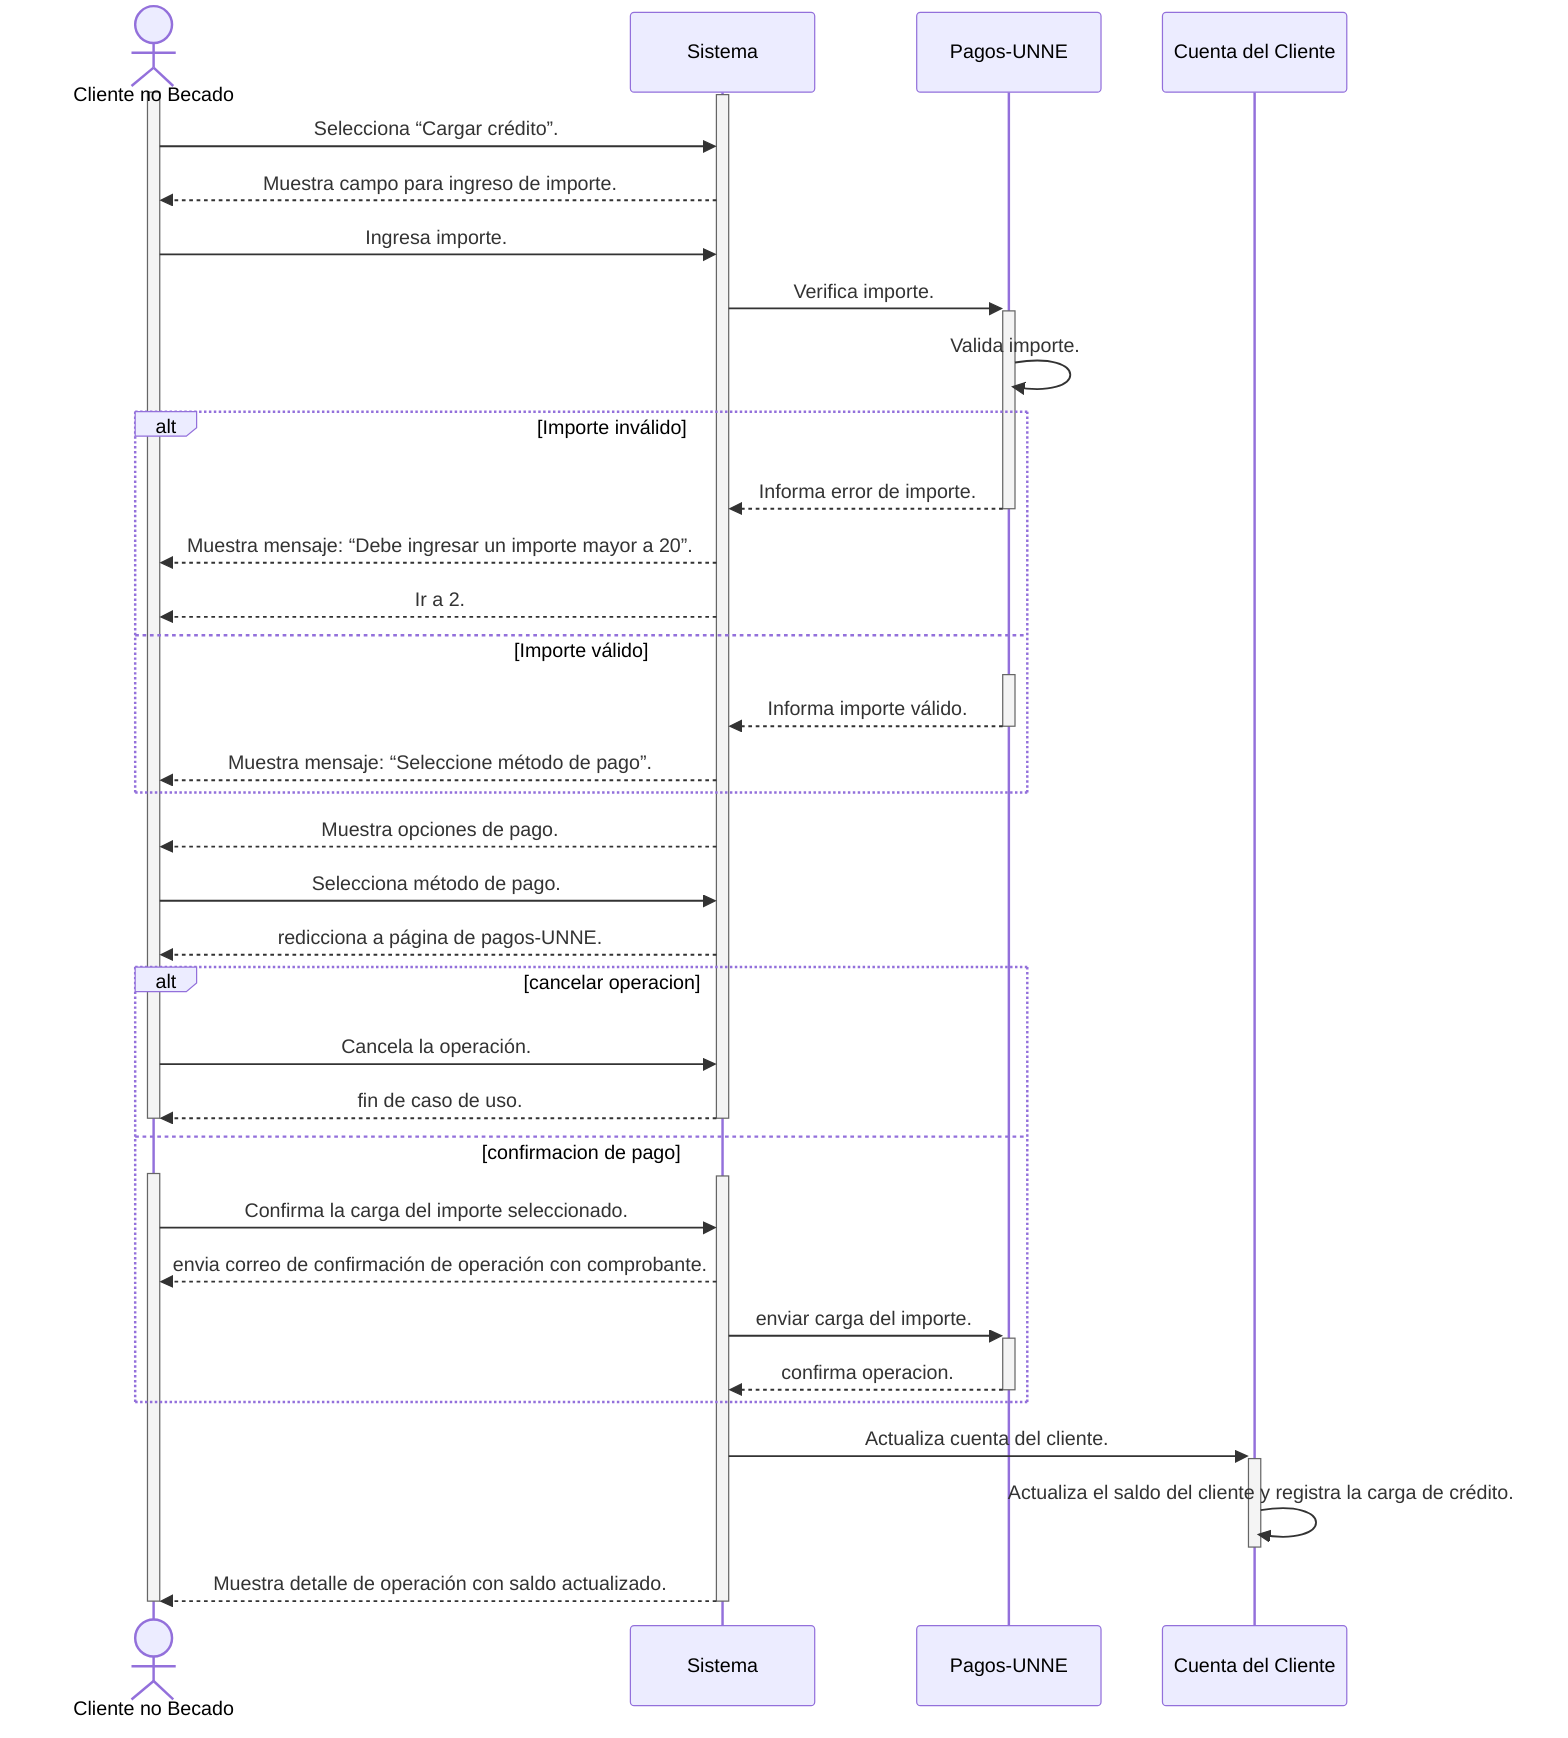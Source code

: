 sequenceDiagram
actor cliente as Cliente no Becado
participant sistema as Sistema
participant pagos as Pagos-UNNE
participant cuenta as Cuenta del Cliente

activate cliente
activate sistema
cliente->>sistema: Selecciona “Cargar crédito”.
sistema-->>cliente: Muestra campo para ingreso de importe.
cliente->>sistema: Ingresa importe.
sistema->>+pagos: Verifica importe.
pagos->>pagos: Valida importe.
alt Importe inválido
    pagos -->>- sistema: Informa error de importe.
    sistema -->> cliente: Muestra mensaje: “Debe ingresar un importe mayor a 20”.
    sistema -->> cliente: Ir a 2.
else Importe válido
    activate pagos
    pagos -->>- sistema: Informa importe válido.
    sistema -->> cliente: Muestra mensaje: “Seleccione método de pago”.
end
sistema-->>cliente: Muestra opciones de pago.
cliente->>sistema: Selecciona método de pago.
sistema-->>cliente: redicciona a página de pagos-UNNE.
alt cancelar operacion
    cliente ->> sistema:Cancela la operación.
    sistema -->> cliente: fin de caso de uso.
    deactivate cliente
    deactivate sistema
else confirmacion de pago
    activate cliente
    activate sistema
    cliente ->> sistema:Confirma la carga del importe seleccionado.
    sistema-->>cliente: envia correo de confirmación de operación con comprobante.
    sistema->>+pagos: enviar carga del importe.
    pagos-->>-sistema: confirma operacion.
end
sistema->>+ cuenta: Actualiza cuenta del cliente.
cuenta ->>- cuenta: Actualiza el saldo del cliente y registra la carga de crédito.
sistema -->> cliente: Muestra detalle de operación con saldo actualizado.
deactivate cliente
deactivate sistema